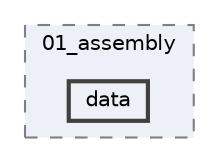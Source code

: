 digraph "/home/runner/work/machine-learning-compilers/machine-learning-compilers/src/submissions/01_assembly/data"
{
 // LATEX_PDF_SIZE
  bgcolor="transparent";
  edge [fontname=Helvetica,fontsize=10,labelfontname=Helvetica,labelfontsize=10];
  node [fontname=Helvetica,fontsize=10,shape=box,height=0.2,width=0.4];
  compound=true
  subgraph clusterdir_4943c33995f7629dbe8d56e3fd3c66f7 {
    graph [ bgcolor="#edf0f7", pencolor="grey50", label="01_assembly", fontname=Helvetica,fontsize=10 style="filled,dashed", URL="dir_4943c33995f7629dbe8d56e3fd3c66f7.html",tooltip=""]
  dir_752612e1113a7b902f0c56a6b23f1a21 [label="data", fillcolor="#edf0f7", color="grey25", style="filled,bold", URL="dir_752612e1113a7b902f0c56a6b23f1a21.html",tooltip=""];
  }
}
